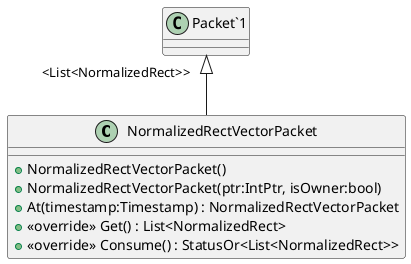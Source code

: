 @startuml
class NormalizedRectVectorPacket {
    + NormalizedRectVectorPacket()
    + NormalizedRectVectorPacket(ptr:IntPtr, isOwner:bool)
    + At(timestamp:Timestamp) : NormalizedRectVectorPacket
    + <<override>> Get() : List<NormalizedRect>
    + <<override>> Consume() : StatusOr<List<NormalizedRect>>
}
"Packet`1" "<List<NormalizedRect>>" <|-- NormalizedRectVectorPacket
@enduml
